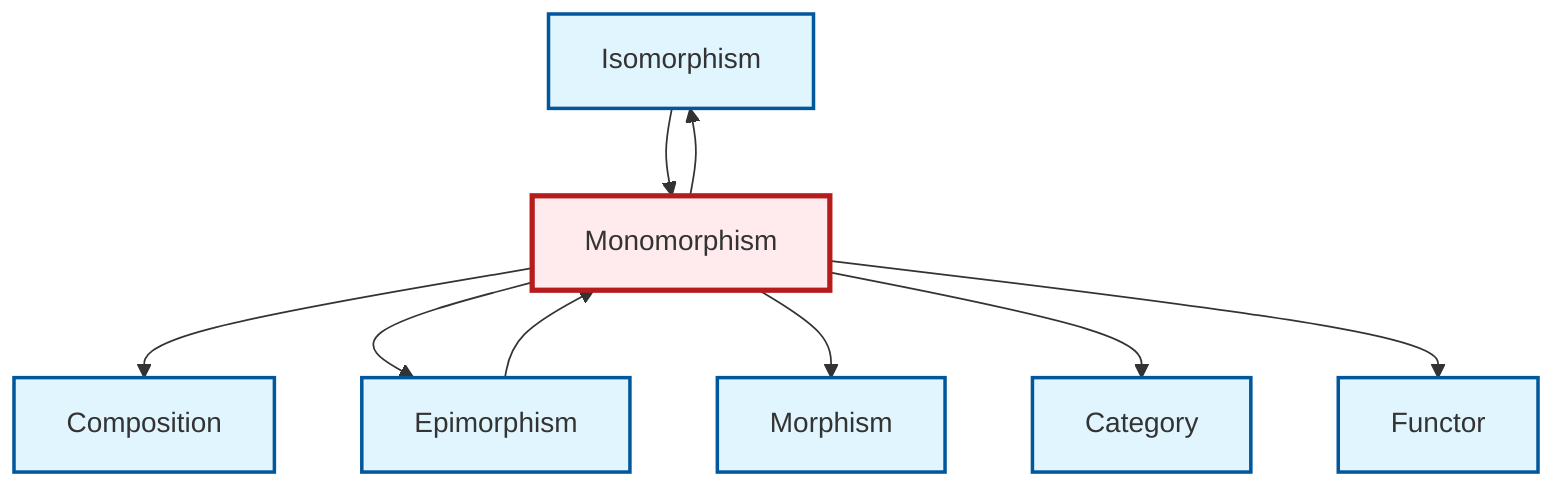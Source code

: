 graph TD
    classDef definition fill:#e1f5fe,stroke:#01579b,stroke-width:2px
    classDef theorem fill:#f3e5f5,stroke:#4a148c,stroke-width:2px
    classDef axiom fill:#fff3e0,stroke:#e65100,stroke-width:2px
    classDef example fill:#e8f5e9,stroke:#1b5e20,stroke-width:2px
    classDef current fill:#ffebee,stroke:#b71c1c,stroke-width:3px
    def-composition["Composition"]:::definition
    def-isomorphism["Isomorphism"]:::definition
    def-functor["Functor"]:::definition
    def-epimorphism["Epimorphism"]:::definition
    def-monomorphism["Monomorphism"]:::definition
    def-category["Category"]:::definition
    def-morphism["Morphism"]:::definition
    def-monomorphism --> def-composition
    def-monomorphism --> def-isomorphism
    def-monomorphism --> def-epimorphism
    def-monomorphism --> def-morphism
    def-isomorphism --> def-monomorphism
    def-epimorphism --> def-monomorphism
    def-monomorphism --> def-category
    def-monomorphism --> def-functor
    class def-monomorphism current